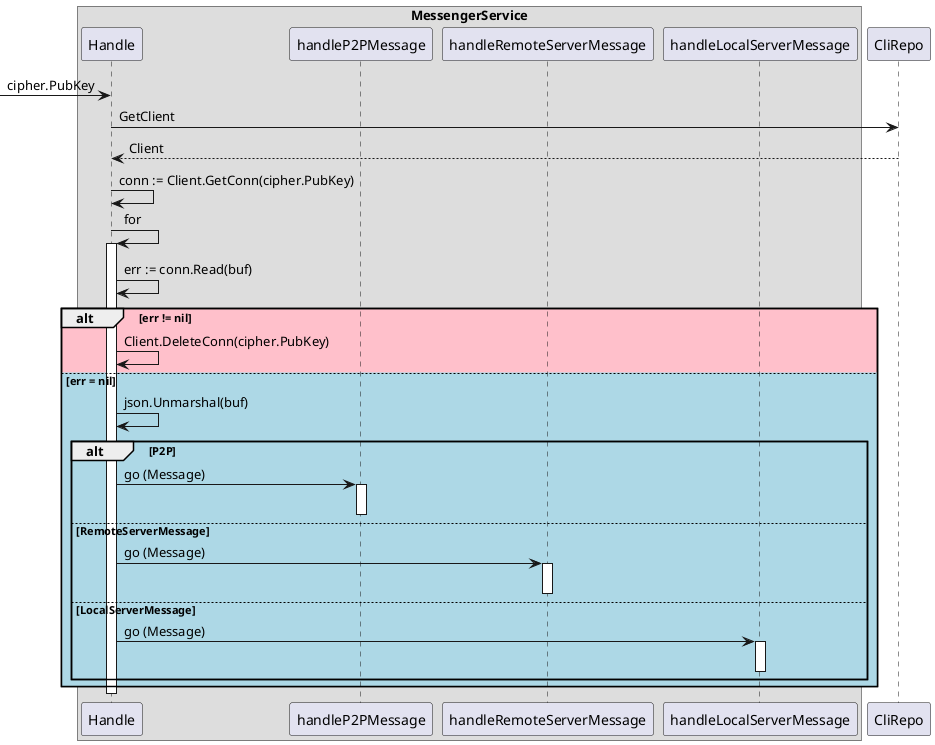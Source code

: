 @startuml
box "MessengerService"
participant Handle
participant handleP2PMessage
participant handleRemoteServerMessage
participant handleLocalServerMessage
end box

-> Handle: cipher.PubKey
Handle -> CliRepo: GetClient
CliRepo --> Handle: Client
Handle -> Handle: conn := Client.GetConn(cipher.PubKey)
Handle -> Handle: for
activate Handle
Handle -> Handle: err := conn.Read(buf)
alt #Pink err != nil
    Handle -> Handle: Client.DeleteConn(cipher.PubKey)
else #LightBlue err = nil
    Handle ->  Handle: json.Unmarshal(buf)
    alt P2P
      Handle -> handleP2PMessage: go (Message)
      activate handleP2PMessage
      deactivate handleP2PMessage
    else RemoteServerMessage
      Handle -> handleRemoteServerMessage: go (Message)
      activate handleRemoteServerMessage
      deactivate handleRemoteServerMessage
    else LocalServerMessage
      Handle -> handleLocalServerMessage: go (Message)
      activate handleLocalServerMessage
      deactivate handleLocalServerMessage
    end
end
deactivate
@enduml